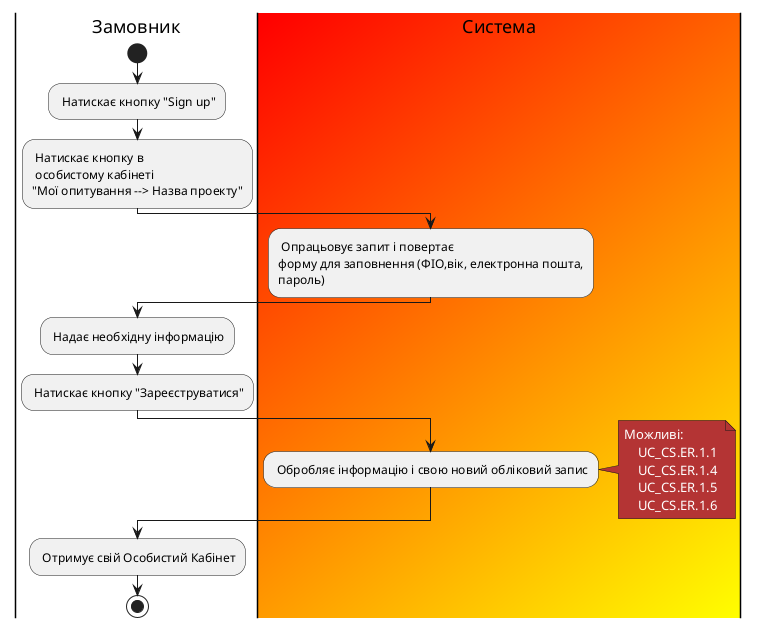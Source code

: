 @startuml
skinparam ArchimateBackgroundColor #ffffff
skinparam	shadowing false
skinparam Note {
	BackgroundColor #B43434
	FontColor #ffffff
}
|Замовник|

start

: Натискає кнопку "Sign up";

: Натискає кнопку в\n особистому кабінеті \n"Мої опитування --> Назва проекту";

|#Red/Yellow|Система| 
: Опрацьовує запит і повертає 
форму для заповнення (ФІО,вік, електронна пошта,
пароль); 


|Замовник|
: Надає необхідну інформацію;
: Натискає кнопку "Зареєструватися";

|#Red/Yellow|Система| 
: Обробляє інформацію і свою новий обліковий запис;
note right
Можливі:
    UC_CS.ER.1.1
    UC_CS.ER.1.4 
    UC_CS.ER.1.5
    UC_CS.ER.1.6
end note
|Замовник|
: Отримує свій Особистий Кабінет;

stop;
